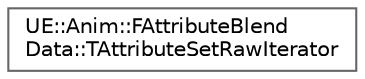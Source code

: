 digraph "Graphical Class Hierarchy"
{
 // INTERACTIVE_SVG=YES
 // LATEX_PDF_SIZE
  bgcolor="transparent";
  edge [fontname=Helvetica,fontsize=10,labelfontname=Helvetica,labelfontsize=10];
  node [fontname=Helvetica,fontsize=10,shape=box,height=0.2,width=0.4];
  rankdir="LR";
  Node0 [id="Node000000",label="UE::Anim::FAttributeBlend\lData::TAttributeSetRawIterator",height=0.2,width=0.4,color="grey40", fillcolor="white", style="filled",URL="$dd/de4/structUE_1_1Anim_1_1FAttributeBlendData_1_1TAttributeSetRawIterator.html",tooltip=" "];
}
